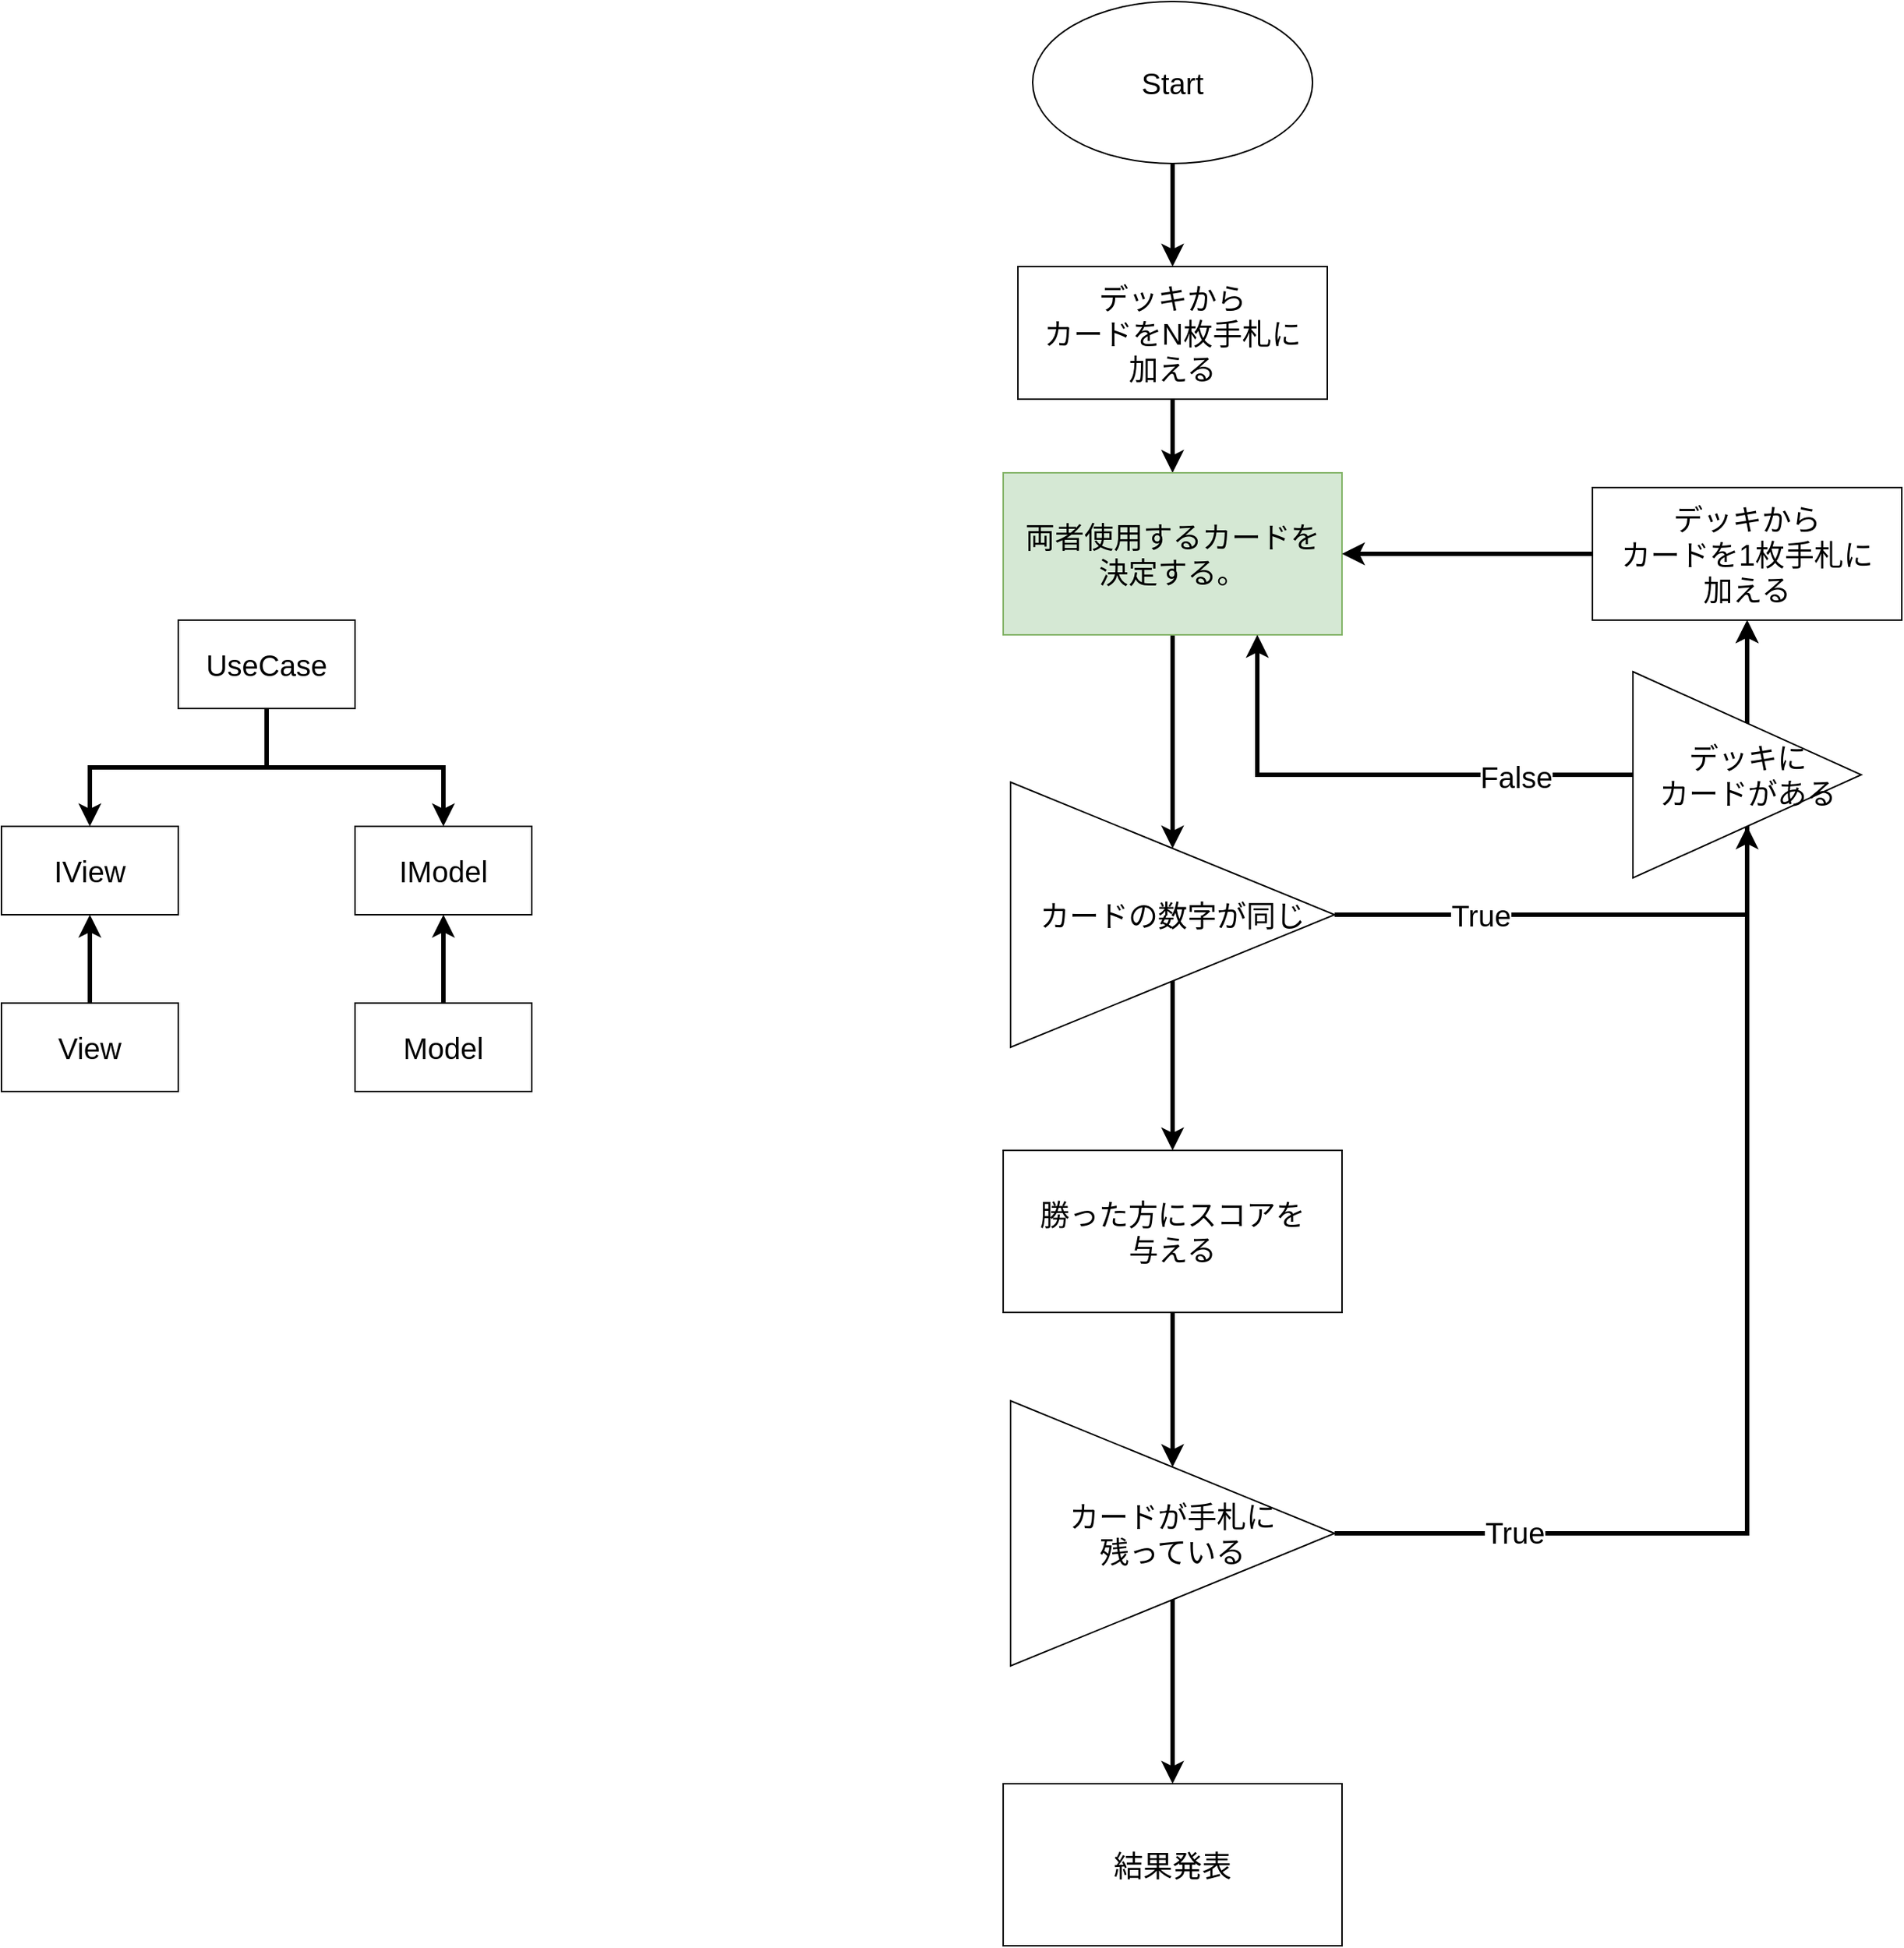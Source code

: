 <mxfile version="22.1.22" type="embed">
  <diagram id="23iRSUPoRavnBvh4doch" name="Page-1">
    <mxGraphModel dx="1972" dy="1351" grid="1" gridSize="10" guides="1" tooltips="1" connect="1" arrows="1" fold="1" page="1" pageScale="1" pageWidth="827" pageHeight="1169" math="0" shadow="0">
      <root>
        <mxCell id="0" />
        <mxCell id="1" parent="0" />
        <mxCell id="34" style="edgeStyle=orthogonalEdgeStyle;shape=connector;rounded=0;orthogonalLoop=1;jettySize=auto;html=1;entryX=0.5;entryY=0;entryDx=0;entryDy=0;labelBackgroundColor=default;strokeColor=default;strokeWidth=3;align=center;verticalAlign=middle;fontFamily=Helvetica;fontSize=11;fontColor=default;endArrow=classic;" edge="1" parent="1" source="2" target="4">
          <mxGeometry relative="1" as="geometry" />
        </mxCell>
        <mxCell id="35" style="edgeStyle=orthogonalEdgeStyle;shape=connector;rounded=0;orthogonalLoop=1;jettySize=auto;html=1;entryX=0.5;entryY=0;entryDx=0;entryDy=0;labelBackgroundColor=default;strokeColor=default;strokeWidth=3;align=center;verticalAlign=middle;fontFamily=Helvetica;fontSize=11;fontColor=default;endArrow=classic;" edge="1" parent="1" source="2" target="3">
          <mxGeometry relative="1" as="geometry" />
        </mxCell>
        <mxCell id="2" value="UseCase" style="rounded=0;whiteSpace=wrap;html=1;fontSize=20;" parent="1" vertex="1">
          <mxGeometry x="350" y="550" width="120" height="60" as="geometry" />
        </mxCell>
        <mxCell id="3" value="IModel" style="rounded=0;whiteSpace=wrap;html=1;fontSize=20;" parent="1" vertex="1">
          <mxGeometry x="470" y="690" width="120" height="60" as="geometry" />
        </mxCell>
        <mxCell id="4" value="IView" style="rounded=0;whiteSpace=wrap;html=1;fontSize=20;" parent="1" vertex="1">
          <mxGeometry x="230" y="690" width="120" height="60" as="geometry" />
        </mxCell>
        <mxCell id="37" style="edgeStyle=orthogonalEdgeStyle;shape=connector;rounded=0;orthogonalLoop=1;jettySize=auto;html=1;exitX=0.5;exitY=0;exitDx=0;exitDy=0;entryX=0.5;entryY=1;entryDx=0;entryDy=0;labelBackgroundColor=default;strokeColor=default;strokeWidth=3;align=center;verticalAlign=middle;fontFamily=Helvetica;fontSize=11;fontColor=default;endArrow=classic;" edge="1" parent="1" source="5" target="3">
          <mxGeometry relative="1" as="geometry" />
        </mxCell>
        <mxCell id="5" value="Model" style="rounded=0;whiteSpace=wrap;html=1;fontSize=20;" parent="1" vertex="1">
          <mxGeometry x="470" y="810" width="120" height="60" as="geometry" />
        </mxCell>
        <mxCell id="36" style="edgeStyle=orthogonalEdgeStyle;shape=connector;rounded=0;orthogonalLoop=1;jettySize=auto;html=1;exitX=0.5;exitY=0;exitDx=0;exitDy=0;entryX=0.5;entryY=1;entryDx=0;entryDy=0;labelBackgroundColor=default;strokeColor=default;strokeWidth=3;align=center;verticalAlign=middle;fontFamily=Helvetica;fontSize=11;fontColor=default;endArrow=classic;" edge="1" parent="1" source="6" target="4">
          <mxGeometry relative="1" as="geometry" />
        </mxCell>
        <mxCell id="6" value="View" style="rounded=0;whiteSpace=wrap;html=1;fontSize=20;" parent="1" vertex="1">
          <mxGeometry x="230" y="810" width="120" height="60" as="geometry" />
        </mxCell>
        <mxCell id="11" style="edgeStyle=orthogonalEdgeStyle;shape=connector;rounded=0;orthogonalLoop=1;jettySize=auto;html=1;exitX=0.5;exitY=1;exitDx=0;exitDy=0;entryX=0.5;entryY=0;entryDx=0;entryDy=0;labelBackgroundColor=default;strokeColor=default;strokeWidth=3;align=center;verticalAlign=middle;fontFamily=Helvetica;fontSize=20;fontColor=default;endArrow=classic;" parent="1" source="7" target="10" edge="1">
          <mxGeometry relative="1" as="geometry" />
        </mxCell>
        <mxCell id="7" value="デッキから&lt;br&gt;カードをN枚手札に&lt;br&gt;加える" style="rounded=0;whiteSpace=wrap;html=1;fontSize=20;" parent="1" vertex="1">
          <mxGeometry x="920" y="310" width="210" height="90" as="geometry" />
        </mxCell>
        <mxCell id="9" style="edgeStyle=orthogonalEdgeStyle;rounded=0;orthogonalLoop=1;jettySize=auto;html=1;exitX=0.5;exitY=1;exitDx=0;exitDy=0;entryX=0.5;entryY=0;entryDx=0;entryDy=0;fontFamily=Helvetica;fontSize=20;fontColor=default;strokeWidth=3;" parent="1" source="8" target="7" edge="1">
          <mxGeometry relative="1" as="geometry" />
        </mxCell>
        <mxCell id="8" value="Start" style="ellipse;whiteSpace=wrap;html=1;rounded=0;strokeColor=default;align=center;verticalAlign=middle;fontFamily=Helvetica;fontSize=20;fontColor=default;fillColor=default;" parent="1" vertex="1">
          <mxGeometry x="930" y="130" width="190" height="110" as="geometry" />
        </mxCell>
        <mxCell id="15" style="edgeStyle=orthogonalEdgeStyle;shape=connector;rounded=0;orthogonalLoop=1;jettySize=auto;html=1;exitX=0.5;exitY=1;exitDx=0;exitDy=0;labelBackgroundColor=default;strokeColor=default;strokeWidth=3;align=center;verticalAlign=middle;fontFamily=Helvetica;fontSize=20;fontColor=default;endArrow=classic;" parent="1" source="10" target="13" edge="1">
          <mxGeometry relative="1" as="geometry" />
        </mxCell>
        <mxCell id="10" value="両者使用するカードを&lt;br&gt;決定する。" style="rounded=0;whiteSpace=wrap;html=1;fontSize=20;fillColor=#d5e8d4;strokeColor=#82b366;" parent="1" vertex="1">
          <mxGeometry x="910" y="450" width="230" height="110" as="geometry" />
        </mxCell>
        <mxCell id="14" style="edgeStyle=orthogonalEdgeStyle;shape=connector;rounded=0;orthogonalLoop=1;jettySize=auto;html=1;exitX=1;exitY=0.5;exitDx=0;exitDy=0;entryX=0.5;entryY=1;entryDx=0;entryDy=0;labelBackgroundColor=default;strokeColor=default;strokeWidth=3;align=center;verticalAlign=middle;fontFamily=Helvetica;fontSize=20;fontColor=default;endArrow=classic;" parent="1" source="13" target="21" edge="1">
          <mxGeometry relative="1" as="geometry">
            <Array as="points">
              <mxPoint x="1415" y="750" />
            </Array>
          </mxGeometry>
        </mxCell>
        <mxCell id="26" value="True" style="edgeLabel;html=1;align=center;verticalAlign=middle;resizable=0;points=[];fontSize=20;fontFamily=Helvetica;fontColor=default;" vertex="1" connectable="0" parent="14">
          <mxGeometry x="-0.588" relative="1" as="geometry">
            <mxPoint as="offset" />
          </mxGeometry>
        </mxCell>
        <mxCell id="18" style="edgeStyle=orthogonalEdgeStyle;rounded=0;orthogonalLoop=1;jettySize=auto;html=1;exitX=0.5;exitY=1;exitDx=0;exitDy=0;entryX=0.5;entryY=0;entryDx=0;entryDy=0;strokeWidth=3;" edge="1" parent="1" source="13" target="17">
          <mxGeometry relative="1" as="geometry" />
        </mxCell>
        <mxCell id="13" value="カードの数字が同じ" style="triangle;whiteSpace=wrap;html=1;rounded=0;strokeColor=default;align=center;verticalAlign=middle;fontFamily=Helvetica;fontSize=20;fontColor=default;fillColor=default;" parent="1" vertex="1">
          <mxGeometry x="915" y="660" width="220" height="180" as="geometry" />
        </mxCell>
        <mxCell id="20" style="edgeStyle=orthogonalEdgeStyle;shape=connector;rounded=0;orthogonalLoop=1;jettySize=auto;html=1;exitX=0.5;exitY=1;exitDx=0;exitDy=0;labelBackgroundColor=default;strokeColor=default;strokeWidth=3;align=center;verticalAlign=middle;fontFamily=Helvetica;fontSize=11;fontColor=default;endArrow=classic;" edge="1" parent="1" source="17" target="19">
          <mxGeometry relative="1" as="geometry" />
        </mxCell>
        <mxCell id="17" value="勝った方にスコアを&lt;br&gt;与える" style="rounded=0;whiteSpace=wrap;html=1;fontSize=20;" parent="1" vertex="1">
          <mxGeometry x="910" y="910" width="230" height="110" as="geometry" />
        </mxCell>
        <mxCell id="23" style="edgeStyle=orthogonalEdgeStyle;shape=connector;rounded=0;orthogonalLoop=1;jettySize=auto;html=1;entryX=0.5;entryY=1;entryDx=0;entryDy=0;labelBackgroundColor=default;strokeColor=default;strokeWidth=3;align=center;verticalAlign=middle;fontFamily=Helvetica;fontSize=11;fontColor=default;endArrow=classic;" edge="1" parent="1" source="27" target="21">
          <mxGeometry relative="1" as="geometry" />
        </mxCell>
        <mxCell id="33" style="edgeStyle=orthogonalEdgeStyle;shape=connector;rounded=0;orthogonalLoop=1;jettySize=auto;html=1;exitX=0.5;exitY=1;exitDx=0;exitDy=0;entryX=0.5;entryY=0;entryDx=0;entryDy=0;labelBackgroundColor=default;strokeColor=default;strokeWidth=3;align=center;verticalAlign=middle;fontFamily=Helvetica;fontSize=11;fontColor=default;endArrow=classic;" edge="1" parent="1" source="19" target="32">
          <mxGeometry relative="1" as="geometry" />
        </mxCell>
        <mxCell id="19" value="カードが手札に&lt;br&gt;残っている" style="triangle;whiteSpace=wrap;html=1;rounded=0;strokeColor=default;align=center;verticalAlign=middle;fontFamily=Helvetica;fontSize=20;fontColor=default;fillColor=default;" vertex="1" parent="1">
          <mxGeometry x="915" y="1080" width="220" height="180" as="geometry" />
        </mxCell>
        <mxCell id="22" style="edgeStyle=orthogonalEdgeStyle;shape=connector;rounded=0;orthogonalLoop=1;jettySize=auto;html=1;exitX=0;exitY=0.5;exitDx=0;exitDy=0;entryX=1;entryY=0.5;entryDx=0;entryDy=0;labelBackgroundColor=default;strokeColor=default;strokeWidth=3;align=center;verticalAlign=middle;fontFamily=Helvetica;fontSize=11;fontColor=default;endArrow=classic;" edge="1" parent="1" source="21" target="10">
          <mxGeometry relative="1" as="geometry" />
        </mxCell>
        <mxCell id="21" value="デッキから&lt;br&gt;カードを1枚手札に&lt;br&gt;加える" style="rounded=0;whiteSpace=wrap;html=1;fontSize=20;" vertex="1" parent="1">
          <mxGeometry x="1310" y="460" width="210" height="90" as="geometry" />
        </mxCell>
        <mxCell id="28" value="" style="edgeStyle=orthogonalEdgeStyle;shape=connector;rounded=0;orthogonalLoop=1;jettySize=auto;html=1;entryX=0.5;entryY=1;entryDx=0;entryDy=0;labelBackgroundColor=default;strokeColor=default;strokeWidth=3;align=center;verticalAlign=middle;fontFamily=Helvetica;fontSize=11;fontColor=default;endArrow=classic;" edge="1" parent="1" source="19" target="27">
          <mxGeometry relative="1" as="geometry">
            <mxPoint x="1135" y="1170" as="sourcePoint" />
            <mxPoint x="1415" y="550" as="targetPoint" />
          </mxGeometry>
        </mxCell>
        <mxCell id="29" value="True" style="edgeLabel;html=1;align=center;verticalAlign=middle;resizable=0;points=[];fontSize=20;fontFamily=Helvetica;fontColor=default;" vertex="1" connectable="0" parent="28">
          <mxGeometry x="-0.68" y="1" relative="1" as="geometry">
            <mxPoint as="offset" />
          </mxGeometry>
        </mxCell>
        <mxCell id="30" style="edgeStyle=orthogonalEdgeStyle;shape=connector;rounded=0;orthogonalLoop=1;jettySize=auto;html=1;exitX=0;exitY=0.5;exitDx=0;exitDy=0;entryX=0.75;entryY=1;entryDx=0;entryDy=0;labelBackgroundColor=default;strokeColor=default;strokeWidth=3;align=center;verticalAlign=middle;fontFamily=Helvetica;fontSize=11;fontColor=default;endArrow=classic;" edge="1" parent="1" source="27" target="10">
          <mxGeometry relative="1" as="geometry" />
        </mxCell>
        <mxCell id="31" value="False" style="edgeLabel;html=1;align=center;verticalAlign=middle;resizable=0;points=[];fontSize=20;fontFamily=Helvetica;fontColor=default;" vertex="1" connectable="0" parent="30">
          <mxGeometry x="-0.542" y="1" relative="1" as="geometry">
            <mxPoint as="offset" />
          </mxGeometry>
        </mxCell>
        <mxCell id="27" value="デッキに&lt;br&gt;カードがある" style="triangle;whiteSpace=wrap;html=1;rounded=0;strokeColor=default;align=center;verticalAlign=middle;fontFamily=Helvetica;fontSize=20;fontColor=default;fillColor=default;" vertex="1" parent="1">
          <mxGeometry x="1337.5" y="585" width="155" height="140" as="geometry" />
        </mxCell>
        <mxCell id="32" value="結果発表" style="rounded=0;whiteSpace=wrap;html=1;fontSize=20;" vertex="1" parent="1">
          <mxGeometry x="910" y="1340" width="230" height="110" as="geometry" />
        </mxCell>
      </root>
    </mxGraphModel>
  </diagram>
</mxfile>
